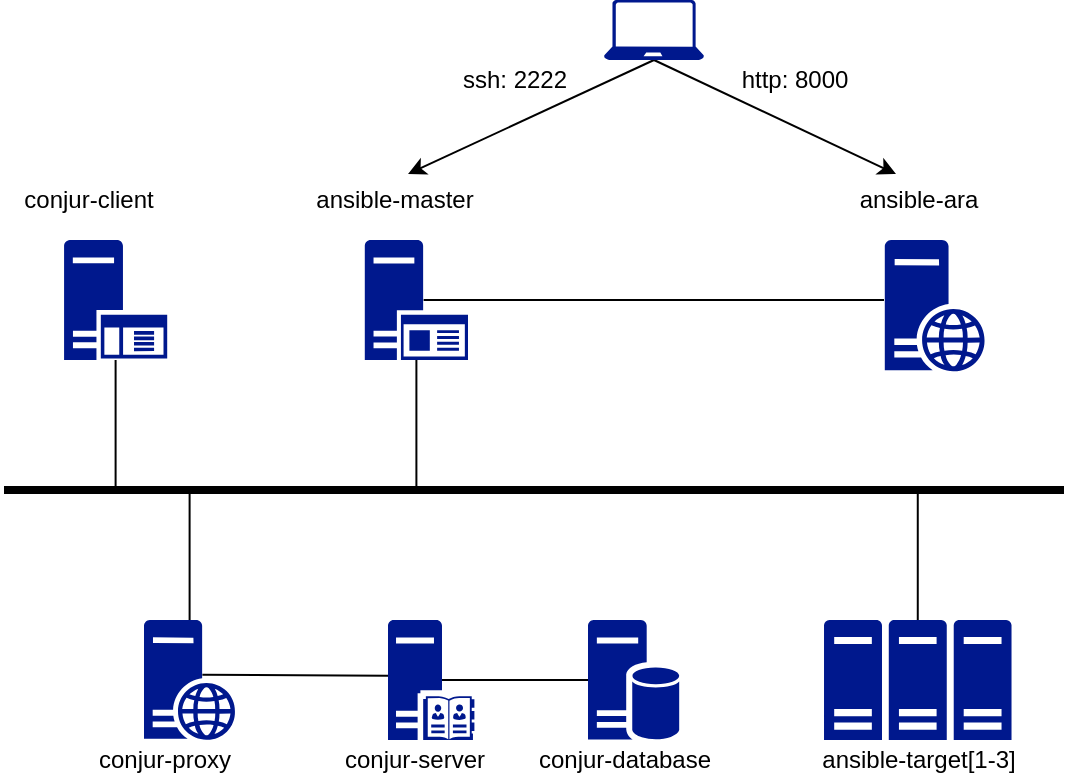 <mxfile version="15.8.4"><diagram id="A8WMdDORxajZ4-XjU5c5" name="Page-1"><mxGraphModel dx="1422" dy="900" grid="1" gridSize="10" guides="1" tooltips="1" connect="1" arrows="1" fold="1" page="1" pageScale="1" pageWidth="827" pageHeight="1169" math="0" shadow="0"><root><mxCell id="0"/><mxCell id="1" parent="0"/><mxCell id="9AbQ-zs-hNhoCDGBNQw9-25" value="" style="edgeStyle=none;rounded=0;orthogonalLoop=1;jettySize=auto;html=1;endArrow=none;endFill=0;" edge="1" parent="1" source="9AbQ-zs-hNhoCDGBNQw9-5"><mxGeometry relative="1" as="geometry"><mxPoint x="322.8" y="316" as="targetPoint"/></mxGeometry></mxCell><mxCell id="9AbQ-zs-hNhoCDGBNQw9-5" value="" style="sketch=0;aspect=fixed;pointerEvents=1;shadow=0;dashed=0;html=1;strokeColor=none;labelPosition=center;verticalLabelPosition=bottom;verticalAlign=top;align=center;fillColor=#00188D;shape=mxgraph.mscae.enterprise.web_server" vertex="1" parent="1"><mxGeometry x="300" y="380" width="45.6" height="60" as="geometry"/></mxCell><mxCell id="9AbQ-zs-hNhoCDGBNQw9-6" value="" style="sketch=0;aspect=fixed;pointerEvents=1;shadow=0;dashed=0;html=1;strokeColor=none;labelPosition=center;verticalLabelPosition=bottom;verticalAlign=top;align=center;fillColor=#00188D;shape=mxgraph.mscae.enterprise.server_farm" vertex="1" parent="1"><mxGeometry x="640.01" y="380" width="93.75" height="60" as="geometry"/></mxCell><mxCell id="9AbQ-zs-hNhoCDGBNQw9-24" value="" style="edgeStyle=none;rounded=0;orthogonalLoop=1;jettySize=auto;html=1;endArrow=none;endFill=0;entryX=0.64;entryY=0.49;entryDx=0;entryDy=0;entryPerimeter=0;" edge="1" parent="1"><mxGeometry relative="1" as="geometry"><mxPoint x="422" y="407.887" as="sourcePoint"/><mxPoint x="329.184" y="407.4" as="targetPoint"/></mxGeometry></mxCell><mxCell id="9AbQ-zs-hNhoCDGBNQw9-7" value="" style="sketch=0;aspect=fixed;pointerEvents=1;shadow=0;dashed=0;html=1;strokeColor=none;labelPosition=center;verticalLabelPosition=bottom;verticalAlign=top;align=center;fillColor=#00188D;shape=mxgraph.mscae.enterprise.server_directory" vertex="1" parent="1"><mxGeometry x="422" y="380" width="43.2" height="60" as="geometry"/></mxCell><mxCell id="9AbQ-zs-hNhoCDGBNQw9-27" value="" style="rounded=0;orthogonalLoop=1;jettySize=auto;html=1;strokeColor=default;endArrow=none;endFill=0;" edge="1" parent="1" source="9AbQ-zs-hNhoCDGBNQw9-8" target="9AbQ-zs-hNhoCDGBNQw9-17"><mxGeometry relative="1" as="geometry"/></mxCell><mxCell id="9AbQ-zs-hNhoCDGBNQw9-8" value="" style="sketch=0;aspect=fixed;pointerEvents=1;shadow=0;dashed=0;html=1;strokeColor=none;labelPosition=center;verticalLabelPosition=bottom;verticalAlign=top;align=center;fillColor=#00188D;shape=mxgraph.mscae.enterprise.application_server2" vertex="1" parent="1"><mxGeometry x="410.4" y="190" width="51.6" height="60" as="geometry"/></mxCell><mxCell id="9AbQ-zs-hNhoCDGBNQw9-26" value="" style="edgeStyle=none;rounded=0;orthogonalLoop=1;jettySize=auto;html=1;endArrow=none;endFill=0;" edge="1" parent="1" source="9AbQ-zs-hNhoCDGBNQw9-9"><mxGeometry relative="1" as="geometry"><mxPoint x="285.8" y="313" as="targetPoint"/></mxGeometry></mxCell><mxCell id="9AbQ-zs-hNhoCDGBNQw9-9" value="" style="sketch=0;aspect=fixed;pointerEvents=1;shadow=0;dashed=0;html=1;strokeColor=none;labelPosition=center;verticalLabelPosition=bottom;verticalAlign=top;align=center;fillColor=#00188D;shape=mxgraph.mscae.enterprise.application_server" vertex="1" parent="1"><mxGeometry x="260" y="190" width="51.6" height="60" as="geometry"/></mxCell><mxCell id="9AbQ-zs-hNhoCDGBNQw9-10" value="" style="sketch=0;aspect=fixed;pointerEvents=1;shadow=0;dashed=0;html=1;strokeColor=none;labelPosition=center;verticalLabelPosition=bottom;verticalAlign=top;align=center;fillColor=#00188D;shape=mxgraph.mscae.enterprise.web_server" vertex="1" parent="1"><mxGeometry x="670.4" y="190" width="50" height="65.79" as="geometry"/></mxCell><mxCell id="9AbQ-zs-hNhoCDGBNQw9-12" value="&lt;div&gt;ansible-ara&lt;/div&gt;" style="text;html=1;align=center;verticalAlign=middle;resizable=0;points=[];autosize=1;strokeColor=none;fillColor=none;" vertex="1" parent="1"><mxGeometry x="647.28" y="160" width="80" height="20" as="geometry"/></mxCell><mxCell id="9AbQ-zs-hNhoCDGBNQw9-15" value="&lt;div&gt;ansible-master&lt;/div&gt;" style="text;html=1;align=center;verticalAlign=middle;resizable=0;points=[];autosize=1;strokeColor=none;fillColor=none;" vertex="1" parent="1"><mxGeometry x="375.4" y="160" width="100" height="20" as="geometry"/></mxCell><mxCell id="9AbQ-zs-hNhoCDGBNQw9-16" value="conjur-client" style="text;html=1;align=center;verticalAlign=middle;resizable=0;points=[];autosize=1;strokeColor=none;fillColor=none;" vertex="1" parent="1"><mxGeometry x="231.6" y="160" width="80" height="20" as="geometry"/></mxCell><mxCell id="9AbQ-zs-hNhoCDGBNQw9-22" value="" style="rounded=0;orthogonalLoop=1;jettySize=auto;html=1;entryX=0.5;entryY=0;entryDx=0;entryDy=0;entryPerimeter=0;endArrow=none;endFill=0;" edge="1" parent="1" source="9AbQ-zs-hNhoCDGBNQw9-17" target="9AbQ-zs-hNhoCDGBNQw9-6"><mxGeometry relative="1" as="geometry"/></mxCell><mxCell id="9AbQ-zs-hNhoCDGBNQw9-17" value="" style="line;strokeWidth=4;html=1;perimeter=backbonePerimeter;points=[];outlineConnect=0;fillColor=#1187AB;" vertex="1" parent="1"><mxGeometry x="230" y="310" width="530" height="10" as="geometry"/></mxCell><mxCell id="9AbQ-zs-hNhoCDGBNQw9-23" value="" style="edgeStyle=none;rounded=0;orthogonalLoop=1;jettySize=auto;html=1;endArrow=none;endFill=0;entryX=0.625;entryY=0.5;entryDx=0;entryDy=0;entryPerimeter=0;" edge="1" parent="1" source="9AbQ-zs-hNhoCDGBNQw9-20" target="9AbQ-zs-hNhoCDGBNQw9-7"><mxGeometry relative="1" as="geometry"/></mxCell><mxCell id="9AbQ-zs-hNhoCDGBNQw9-20" value="" style="sketch=0;aspect=fixed;pointerEvents=1;shadow=0;dashed=0;html=1;strokeColor=none;labelPosition=center;verticalLabelPosition=bottom;verticalAlign=top;align=center;fillColor=#00188D;shape=mxgraph.mscae.enterprise.database_server" vertex="1" parent="1"><mxGeometry x="522" y="380" width="45.6" height="60" as="geometry"/></mxCell><mxCell id="9AbQ-zs-hNhoCDGBNQw9-29" value="" style="endArrow=none;html=1;rounded=0;exitX=0.57;exitY=0.5;exitDx=0;exitDy=0;exitPerimeter=0;" edge="1" parent="1" source="9AbQ-zs-hNhoCDGBNQw9-8"><mxGeometry width="50" height="50" relative="1" as="geometry"><mxPoint x="460" y="231" as="sourcePoint"/><mxPoint x="670" y="220" as="targetPoint"/><Array as="points"><mxPoint x="570" y="220"/></Array></mxGeometry></mxCell><mxCell id="9AbQ-zs-hNhoCDGBNQw9-30" value="conjur-proxy" style="text;html=1;align=center;verticalAlign=middle;resizable=0;points=[];autosize=1;strokeColor=none;fillColor=none;" vertex="1" parent="1"><mxGeometry x="270" y="440" width="80" height="20" as="geometry"/></mxCell><mxCell id="9AbQ-zs-hNhoCDGBNQw9-31" value="conjur-server" style="text;html=1;align=center;verticalAlign=middle;resizable=0;points=[];autosize=1;strokeColor=none;fillColor=none;" vertex="1" parent="1"><mxGeometry x="390.4" y="440" width="90" height="20" as="geometry"/></mxCell><mxCell id="9AbQ-zs-hNhoCDGBNQw9-32" value="conjur-database" style="text;html=1;align=center;verticalAlign=middle;resizable=0;points=[];autosize=1;strokeColor=none;fillColor=none;" vertex="1" parent="1"><mxGeometry x="485" y="440" width="110" height="20" as="geometry"/></mxCell><mxCell id="9AbQ-zs-hNhoCDGBNQw9-33" value="ansible-target[1-3]" style="text;html=1;align=center;verticalAlign=middle;resizable=0;points=[];autosize=1;strokeColor=none;fillColor=none;" vertex="1" parent="1"><mxGeometry x="626.89" y="440" width="120" height="20" as="geometry"/></mxCell><mxCell id="9AbQ-zs-hNhoCDGBNQw9-35" value="" style="endArrow=classic;html=1;rounded=0;strokeColor=default;exitX=0.5;exitY=1;exitDx=0;exitDy=0;exitPerimeter=0;entryX=0.566;entryY=-0.15;entryDx=0;entryDy=0;entryPerimeter=0;" edge="1" parent="1" source="9AbQ-zs-hNhoCDGBNQw9-40" target="9AbQ-zs-hNhoCDGBNQw9-15"><mxGeometry width="50" height="50" relative="1" as="geometry"><mxPoint x="540" y="90" as="sourcePoint"/><mxPoint x="430" y="150" as="targetPoint"/></mxGeometry></mxCell><mxCell id="9AbQ-zs-hNhoCDGBNQw9-36" value="" style="endArrow=classic;html=1;rounded=0;strokeColor=default;exitX=0.5;exitY=1;exitDx=0;exitDy=0;exitPerimeter=0;entryX=0.359;entryY=-0.15;entryDx=0;entryDy=0;entryPerimeter=0;" edge="1" parent="1" source="9AbQ-zs-hNhoCDGBNQw9-40" target="9AbQ-zs-hNhoCDGBNQw9-12"><mxGeometry width="50" height="50" relative="1" as="geometry"><mxPoint x="580" y="90" as="sourcePoint"/><mxPoint x="670" y="150" as="targetPoint"/></mxGeometry></mxCell><mxCell id="9AbQ-zs-hNhoCDGBNQw9-37" value="ssh: 2222" style="text;html=1;align=center;verticalAlign=middle;resizable=0;points=[];autosize=1;strokeColor=none;fillColor=none;" vertex="1" parent="1"><mxGeometry x="450" y="100" width="70" height="20" as="geometry"/></mxCell><mxCell id="9AbQ-zs-hNhoCDGBNQw9-38" value="http: 8000" style="text;html=1;align=center;verticalAlign=middle;resizable=0;points=[];autosize=1;strokeColor=none;fillColor=none;" vertex="1" parent="1"><mxGeometry x="590" y="100" width="70" height="20" as="geometry"/></mxCell><mxCell id="9AbQ-zs-hNhoCDGBNQw9-40" value="" style="sketch=0;aspect=fixed;pointerEvents=1;shadow=0;dashed=0;html=1;strokeColor=none;labelPosition=center;verticalLabelPosition=bottom;verticalAlign=top;align=center;fillColor=#00188D;shape=mxgraph.azure.laptop" vertex="1" parent="1"><mxGeometry x="530" y="70" width="50" height="30" as="geometry"/></mxCell></root></mxGraphModel></diagram></mxfile>